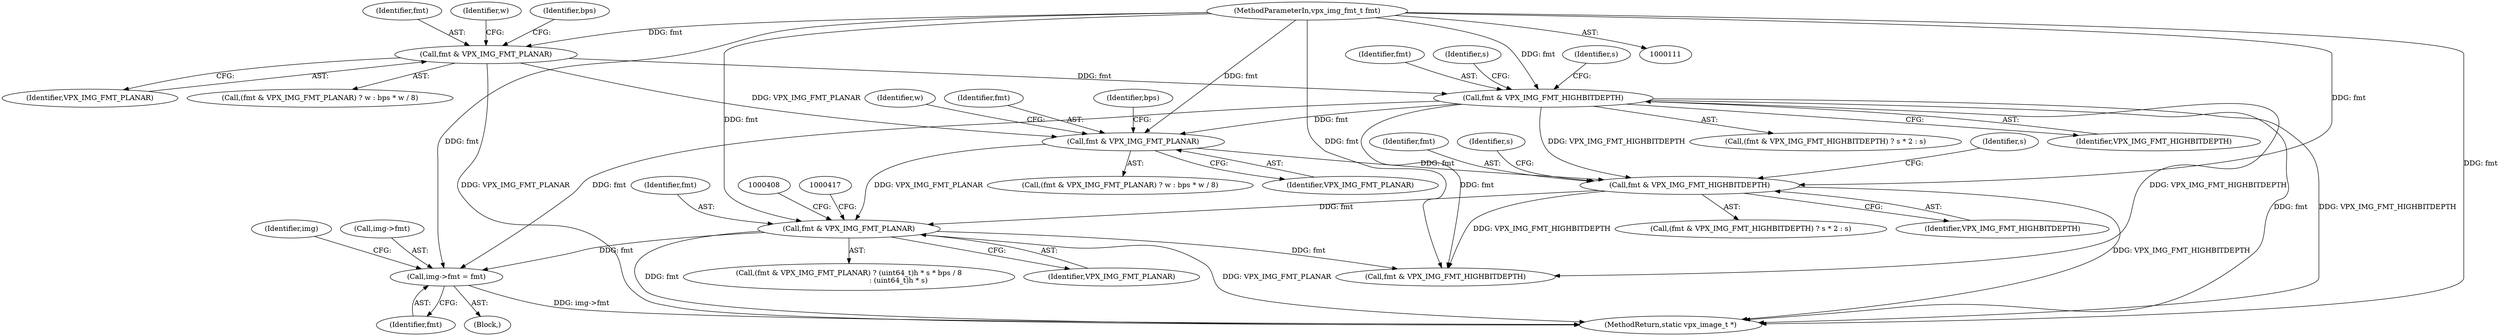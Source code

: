 digraph "0_Android_55cd1dd7c8d0a3de907d22e0f12718733f4e41d9@pointer" {
"1000449" [label="(Call,img->fmt = fmt)"];
"1000293" [label="(Call,fmt & VPX_IMG_FMT_HIGHBITDEPTH)"];
"1000269" [label="(Call,fmt & VPX_IMG_FMT_PLANAR)"];
"1000113" [label="(MethodParameterIn,vpx_img_fmt_t fmt)"];
"1000403" [label="(Call,fmt & VPX_IMG_FMT_PLANAR)"];
"1000393" [label="(Call,fmt & VPX_IMG_FMT_HIGHBITDEPTH)"];
"1000369" [label="(Call,fmt & VPX_IMG_FMT_PLANAR)"];
"1000393" [label="(Call,fmt & VPX_IMG_FMT_HIGHBITDEPTH)"];
"1000453" [label="(Identifier,fmt)"];
"1000270" [label="(Identifier,fmt)"];
"1000368" [label="(Call,(fmt & VPX_IMG_FMT_PLANAR) ? w : bps * w / 8)"];
"1000397" [label="(Identifier,s)"];
"1000459" [label="(Call,fmt & VPX_IMG_FMT_HIGHBITDEPTH)"];
"1000271" [label="(Identifier,VPX_IMG_FMT_PLANAR)"];
"1000392" [label="(Call,(fmt & VPX_IMG_FMT_HIGHBITDEPTH) ? s * 2 : s)"];
"1000113" [label="(MethodParameterIn,vpx_img_fmt_t fmt)"];
"1000403" [label="(Call,fmt & VPX_IMG_FMT_PLANAR)"];
"1000399" [label="(Identifier,s)"];
"1000371" [label="(Identifier,VPX_IMG_FMT_PLANAR)"];
"1000404" [label="(Identifier,fmt)"];
"1000405" [label="(Identifier,VPX_IMG_FMT_PLANAR)"];
"1000369" [label="(Call,fmt & VPX_IMG_FMT_PLANAR)"];
"1000532" [label="(MethodReturn,static vpx_image_t *)"];
"1000394" [label="(Identifier,fmt)"];
"1000119" [label="(Block,)"];
"1000450" [label="(Call,img->fmt)"];
"1000269" [label="(Call,fmt & VPX_IMG_FMT_PLANAR)"];
"1000268" [label="(Call,(fmt & VPX_IMG_FMT_PLANAR) ? w : bps * w / 8)"];
"1000294" [label="(Identifier,fmt)"];
"1000372" [label="(Identifier,w)"];
"1000272" [label="(Identifier,w)"];
"1000402" [label="(Call,(fmt & VPX_IMG_FMT_PLANAR) ? (uint64_t)h * s * bps / 8\n                                            : (uint64_t)h * s)"];
"1000297" [label="(Identifier,s)"];
"1000456" [label="(Identifier,img)"];
"1000299" [label="(Identifier,s)"];
"1000449" [label="(Call,img->fmt = fmt)"];
"1000293" [label="(Call,fmt & VPX_IMG_FMT_HIGHBITDEPTH)"];
"1000395" [label="(Identifier,VPX_IMG_FMT_HIGHBITDEPTH)"];
"1000292" [label="(Call,(fmt & VPX_IMG_FMT_HIGHBITDEPTH) ? s * 2 : s)"];
"1000370" [label="(Identifier,fmt)"];
"1000295" [label="(Identifier,VPX_IMG_FMT_HIGHBITDEPTH)"];
"1000374" [label="(Identifier,bps)"];
"1000274" [label="(Identifier,bps)"];
"1000449" -> "1000119"  [label="AST: "];
"1000449" -> "1000453"  [label="CFG: "];
"1000450" -> "1000449"  [label="AST: "];
"1000453" -> "1000449"  [label="AST: "];
"1000456" -> "1000449"  [label="CFG: "];
"1000449" -> "1000532"  [label="DDG: img->fmt"];
"1000293" -> "1000449"  [label="DDG: fmt"];
"1000403" -> "1000449"  [label="DDG: fmt"];
"1000113" -> "1000449"  [label="DDG: fmt"];
"1000293" -> "1000292"  [label="AST: "];
"1000293" -> "1000295"  [label="CFG: "];
"1000294" -> "1000293"  [label="AST: "];
"1000295" -> "1000293"  [label="AST: "];
"1000297" -> "1000293"  [label="CFG: "];
"1000299" -> "1000293"  [label="CFG: "];
"1000293" -> "1000532"  [label="DDG: fmt"];
"1000293" -> "1000532"  [label="DDG: VPX_IMG_FMT_HIGHBITDEPTH"];
"1000269" -> "1000293"  [label="DDG: fmt"];
"1000113" -> "1000293"  [label="DDG: fmt"];
"1000293" -> "1000369"  [label="DDG: fmt"];
"1000293" -> "1000393"  [label="DDG: VPX_IMG_FMT_HIGHBITDEPTH"];
"1000293" -> "1000459"  [label="DDG: fmt"];
"1000293" -> "1000459"  [label="DDG: VPX_IMG_FMT_HIGHBITDEPTH"];
"1000269" -> "1000268"  [label="AST: "];
"1000269" -> "1000271"  [label="CFG: "];
"1000270" -> "1000269"  [label="AST: "];
"1000271" -> "1000269"  [label="AST: "];
"1000272" -> "1000269"  [label="CFG: "];
"1000274" -> "1000269"  [label="CFG: "];
"1000269" -> "1000532"  [label="DDG: VPX_IMG_FMT_PLANAR"];
"1000113" -> "1000269"  [label="DDG: fmt"];
"1000269" -> "1000369"  [label="DDG: VPX_IMG_FMT_PLANAR"];
"1000113" -> "1000111"  [label="AST: "];
"1000113" -> "1000532"  [label="DDG: fmt"];
"1000113" -> "1000369"  [label="DDG: fmt"];
"1000113" -> "1000393"  [label="DDG: fmt"];
"1000113" -> "1000403"  [label="DDG: fmt"];
"1000113" -> "1000459"  [label="DDG: fmt"];
"1000403" -> "1000402"  [label="AST: "];
"1000403" -> "1000405"  [label="CFG: "];
"1000404" -> "1000403"  [label="AST: "];
"1000405" -> "1000403"  [label="AST: "];
"1000408" -> "1000403"  [label="CFG: "];
"1000417" -> "1000403"  [label="CFG: "];
"1000403" -> "1000532"  [label="DDG: VPX_IMG_FMT_PLANAR"];
"1000403" -> "1000532"  [label="DDG: fmt"];
"1000393" -> "1000403"  [label="DDG: fmt"];
"1000369" -> "1000403"  [label="DDG: VPX_IMG_FMT_PLANAR"];
"1000403" -> "1000459"  [label="DDG: fmt"];
"1000393" -> "1000392"  [label="AST: "];
"1000393" -> "1000395"  [label="CFG: "];
"1000394" -> "1000393"  [label="AST: "];
"1000395" -> "1000393"  [label="AST: "];
"1000397" -> "1000393"  [label="CFG: "];
"1000399" -> "1000393"  [label="CFG: "];
"1000393" -> "1000532"  [label="DDG: VPX_IMG_FMT_HIGHBITDEPTH"];
"1000369" -> "1000393"  [label="DDG: fmt"];
"1000393" -> "1000459"  [label="DDG: VPX_IMG_FMT_HIGHBITDEPTH"];
"1000369" -> "1000368"  [label="AST: "];
"1000369" -> "1000371"  [label="CFG: "];
"1000370" -> "1000369"  [label="AST: "];
"1000371" -> "1000369"  [label="AST: "];
"1000372" -> "1000369"  [label="CFG: "];
"1000374" -> "1000369"  [label="CFG: "];
}
